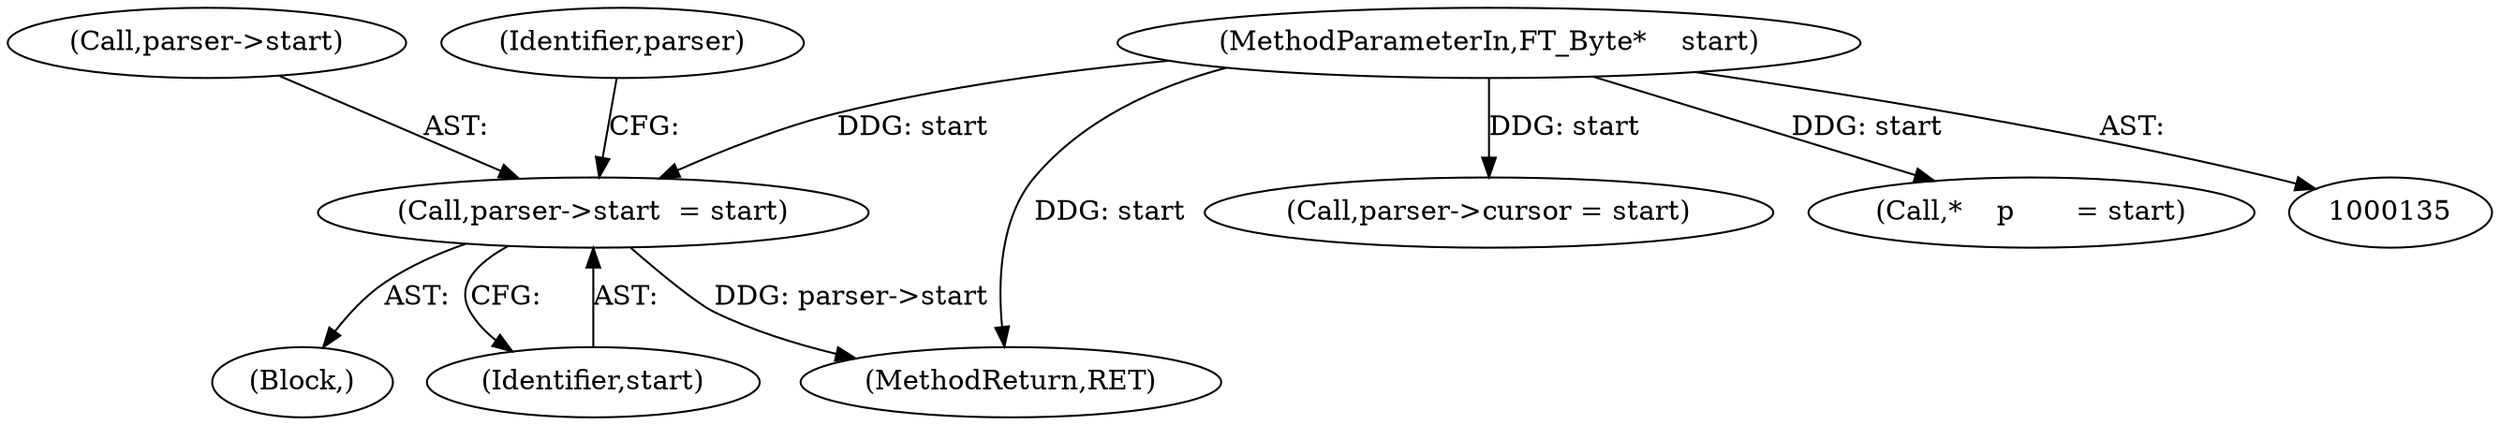 digraph "0_savannah_beecf80a6deecbaf5d264d4f864451bde4fe98b8@pointer" {
"1000163" [label="(Call,parser->start  = start)"];
"1000137" [label="(MethodParameterIn,FT_Byte*    start)"];
"1000164" [label="(Call,parser->start)"];
"1000139" [label="(Block,)"];
"1000173" [label="(Call,parser->cursor = start)"];
"1000141" [label="(Call,*    p       = start)"];
"1000137" [label="(MethodParameterIn,FT_Byte*    start)"];
"1000167" [label="(Identifier,start)"];
"1000170" [label="(Identifier,parser)"];
"1001011" [label="(MethodReturn,RET)"];
"1000163" [label="(Call,parser->start  = start)"];
"1000163" -> "1000139"  [label="AST: "];
"1000163" -> "1000167"  [label="CFG: "];
"1000164" -> "1000163"  [label="AST: "];
"1000167" -> "1000163"  [label="AST: "];
"1000170" -> "1000163"  [label="CFG: "];
"1000163" -> "1001011"  [label="DDG: parser->start"];
"1000137" -> "1000163"  [label="DDG: start"];
"1000137" -> "1000135"  [label="AST: "];
"1000137" -> "1001011"  [label="DDG: start"];
"1000137" -> "1000141"  [label="DDG: start"];
"1000137" -> "1000173"  [label="DDG: start"];
}
